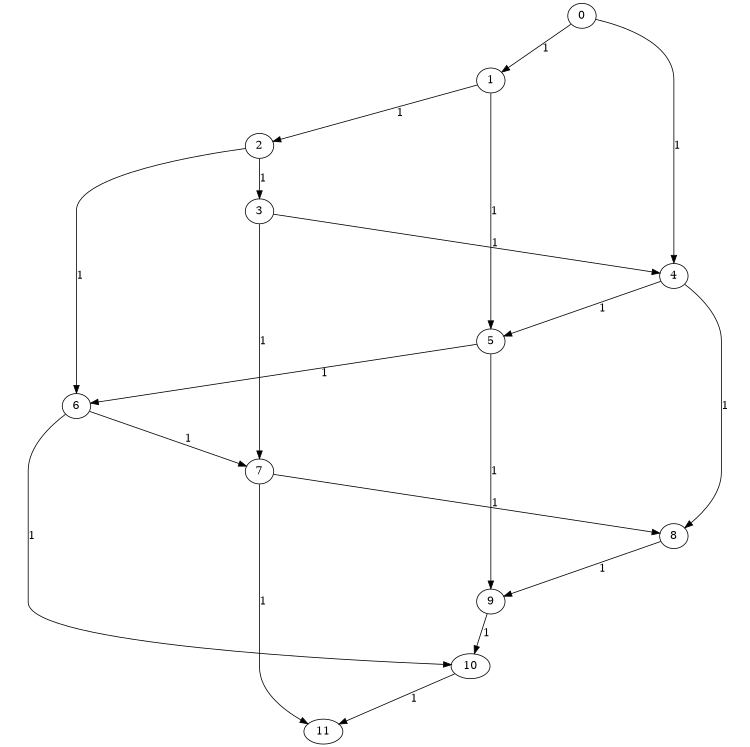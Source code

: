 digraph G{
size="5.0,5.0";
ratio="fill";
node[height=0.1, width=0.1]
0 -> 1 [label=1]
0 -> 4 [label=1]
1 -> 2 [label=1]
1 -> 5 [label=1]
2 -> 3 [label=1]
2 -> 6 [label=1]
3 -> 4 [label=1]
3 -> 7 [label=1]
4 -> 5 [label=1]
4 -> 8 [label=1]
5 -> 6 [label=1]
5 -> 9 [label=1]
6 -> 7 [label=1]
6 -> 10 [label=1]
7 -> 8 [label=1]
7 -> 11 [label=1]
8 -> 9 [label=1]
9 -> 10 [label=1]
10 -> 11 [label=1]
}
